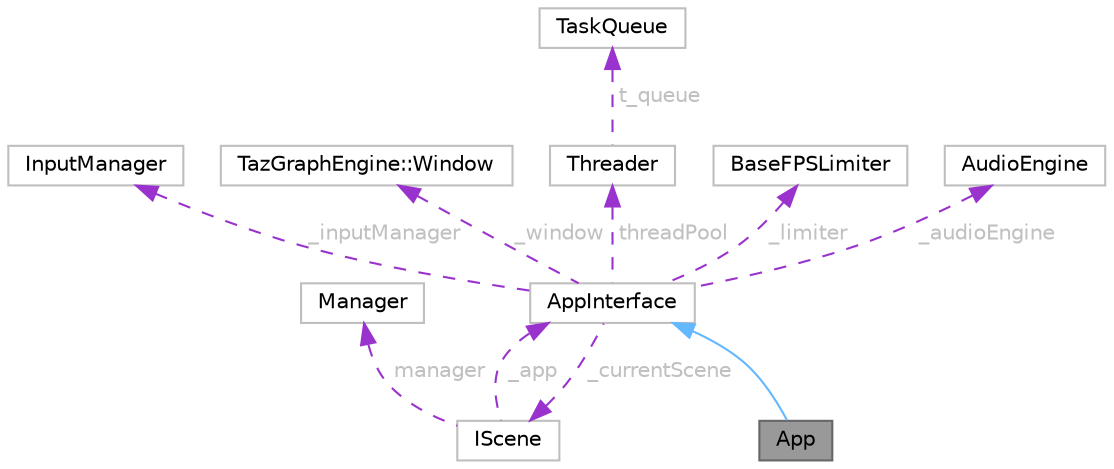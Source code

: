 digraph "App"
{
 // LATEX_PDF_SIZE
  bgcolor="transparent";
  edge [fontname=Helvetica,fontsize=10,labelfontname=Helvetica,labelfontsize=10];
  node [fontname=Helvetica,fontsize=10,shape=box,height=0.2,width=0.4];
  Node1 [id="Node000001",label="App",height=0.2,width=0.4,color="gray40", fillcolor="grey60", style="filled", fontcolor="black",tooltip=" "];
  Node2 -> Node1 [id="edge1_Node000001_Node000002",dir="back",color="steelblue1",style="solid",tooltip=" "];
  Node2 [id="Node000002",label="AppInterface",height=0.2,width=0.4,color="grey75", fillcolor="white", style="filled",URL="$classAppInterface.html",tooltip=" "];
  Node3 -> Node2 [id="edge2_Node000002_Node000003",dir="back",color="darkorchid3",style="dashed",tooltip=" ",label=" _inputManager",fontcolor="grey" ];
  Node3 [id="Node000003",label="InputManager",height=0.2,width=0.4,color="grey75", fillcolor="white", style="filled",URL="$classInputManager.html",tooltip=" "];
  Node4 -> Node2 [id="edge3_Node000002_Node000004",dir="back",color="darkorchid3",style="dashed",tooltip=" ",label=" _window",fontcolor="grey" ];
  Node4 [id="Node000004",label="TazGraphEngine::Window",height=0.2,width=0.4,color="grey75", fillcolor="white", style="filled",URL="$classTazGraphEngine_1_1Window.html",tooltip=" "];
  Node5 -> Node2 [id="edge4_Node000002_Node000005",dir="back",color="darkorchid3",style="dashed",tooltip=" ",label=" threadPool",fontcolor="grey" ];
  Node5 [id="Node000005",label="Threader",height=0.2,width=0.4,color="grey75", fillcolor="white", style="filled",URL="$structThreader.html",tooltip=" "];
  Node6 -> Node5 [id="edge5_Node000005_Node000006",dir="back",color="darkorchid3",style="dashed",tooltip=" ",label=" t_queue",fontcolor="grey" ];
  Node6 [id="Node000006",label="TaskQueue",height=0.2,width=0.4,color="grey75", fillcolor="white", style="filled",URL="$structTaskQueue.html",tooltip=" "];
  Node7 -> Node2 [id="edge6_Node000002_Node000007",dir="back",color="darkorchid3",style="dashed",tooltip=" ",label=" _limiter",fontcolor="grey" ];
  Node7 [id="Node000007",label="BaseFPSLimiter",height=0.2,width=0.4,color="grey75", fillcolor="white", style="filled",URL="$classBaseFPSLimiter.html",tooltip=" "];
  Node8 -> Node2 [id="edge7_Node000002_Node000008",dir="back",color="darkorchid3",style="dashed",tooltip=" ",label=" _audioEngine",fontcolor="grey" ];
  Node8 [id="Node000008",label="AudioEngine",height=0.2,width=0.4,color="grey75", fillcolor="white", style="filled",URL="$classAudioEngine.html",tooltip=" "];
  Node9 -> Node2 [id="edge8_Node000002_Node000009",dir="back",color="darkorchid3",style="dashed",tooltip=" ",label=" _currentScene",fontcolor="grey" ];
  Node9 [id="Node000009",label="IScene",height=0.2,width=0.4,color="grey75", fillcolor="white", style="filled",URL="$classIScene.html",tooltip=" "];
  Node2 -> Node9 [id="edge9_Node000009_Node000002",dir="back",color="darkorchid3",style="dashed",tooltip=" ",label=" _app",fontcolor="grey" ];
  Node10 -> Node9 [id="edge10_Node000009_Node000010",dir="back",color="darkorchid3",style="dashed",tooltip=" ",label=" manager",fontcolor="grey" ];
  Node10 [id="Node000010",label="Manager",height=0.2,width=0.4,color="grey75", fillcolor="white", style="filled",URL="$classManager.html",tooltip=" "];
}
